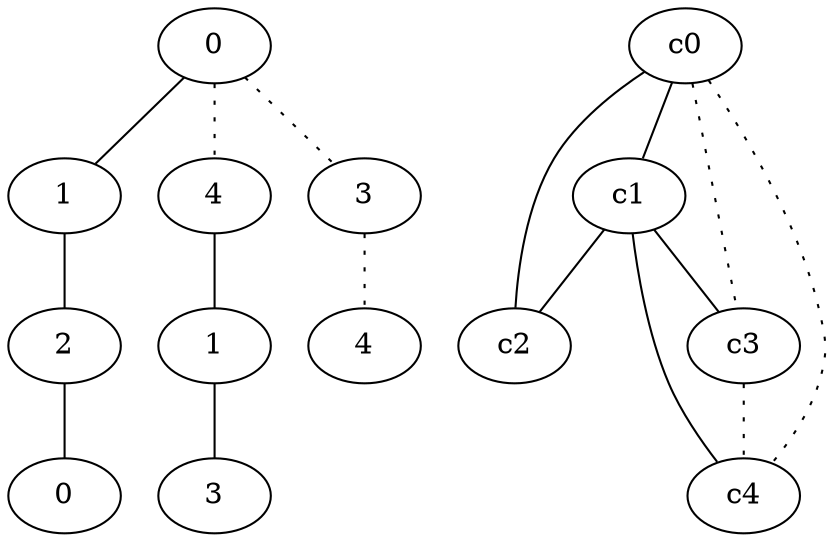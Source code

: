 graph {
a0[label=0];
a1[label=1];
a2[label=2];
a3[label=0];
a4[label=4];
a5[label=1];
a6[label=3];
a7[label=3];
a8[label=4];
a0 -- a1;
a0 -- a4 [style=dotted];
a0 -- a7 [style=dotted];
a1 -- a2;
a2 -- a3;
a4 -- a5;
a5 -- a6;
a7 -- a8 [style=dotted];
c0 -- c1;
c0 -- c2;
c0 -- c3 [style=dotted];
c0 -- c4 [style=dotted];
c1 -- c2;
c1 -- c3;
c1 -- c4;
c3 -- c4 [style=dotted];
}
